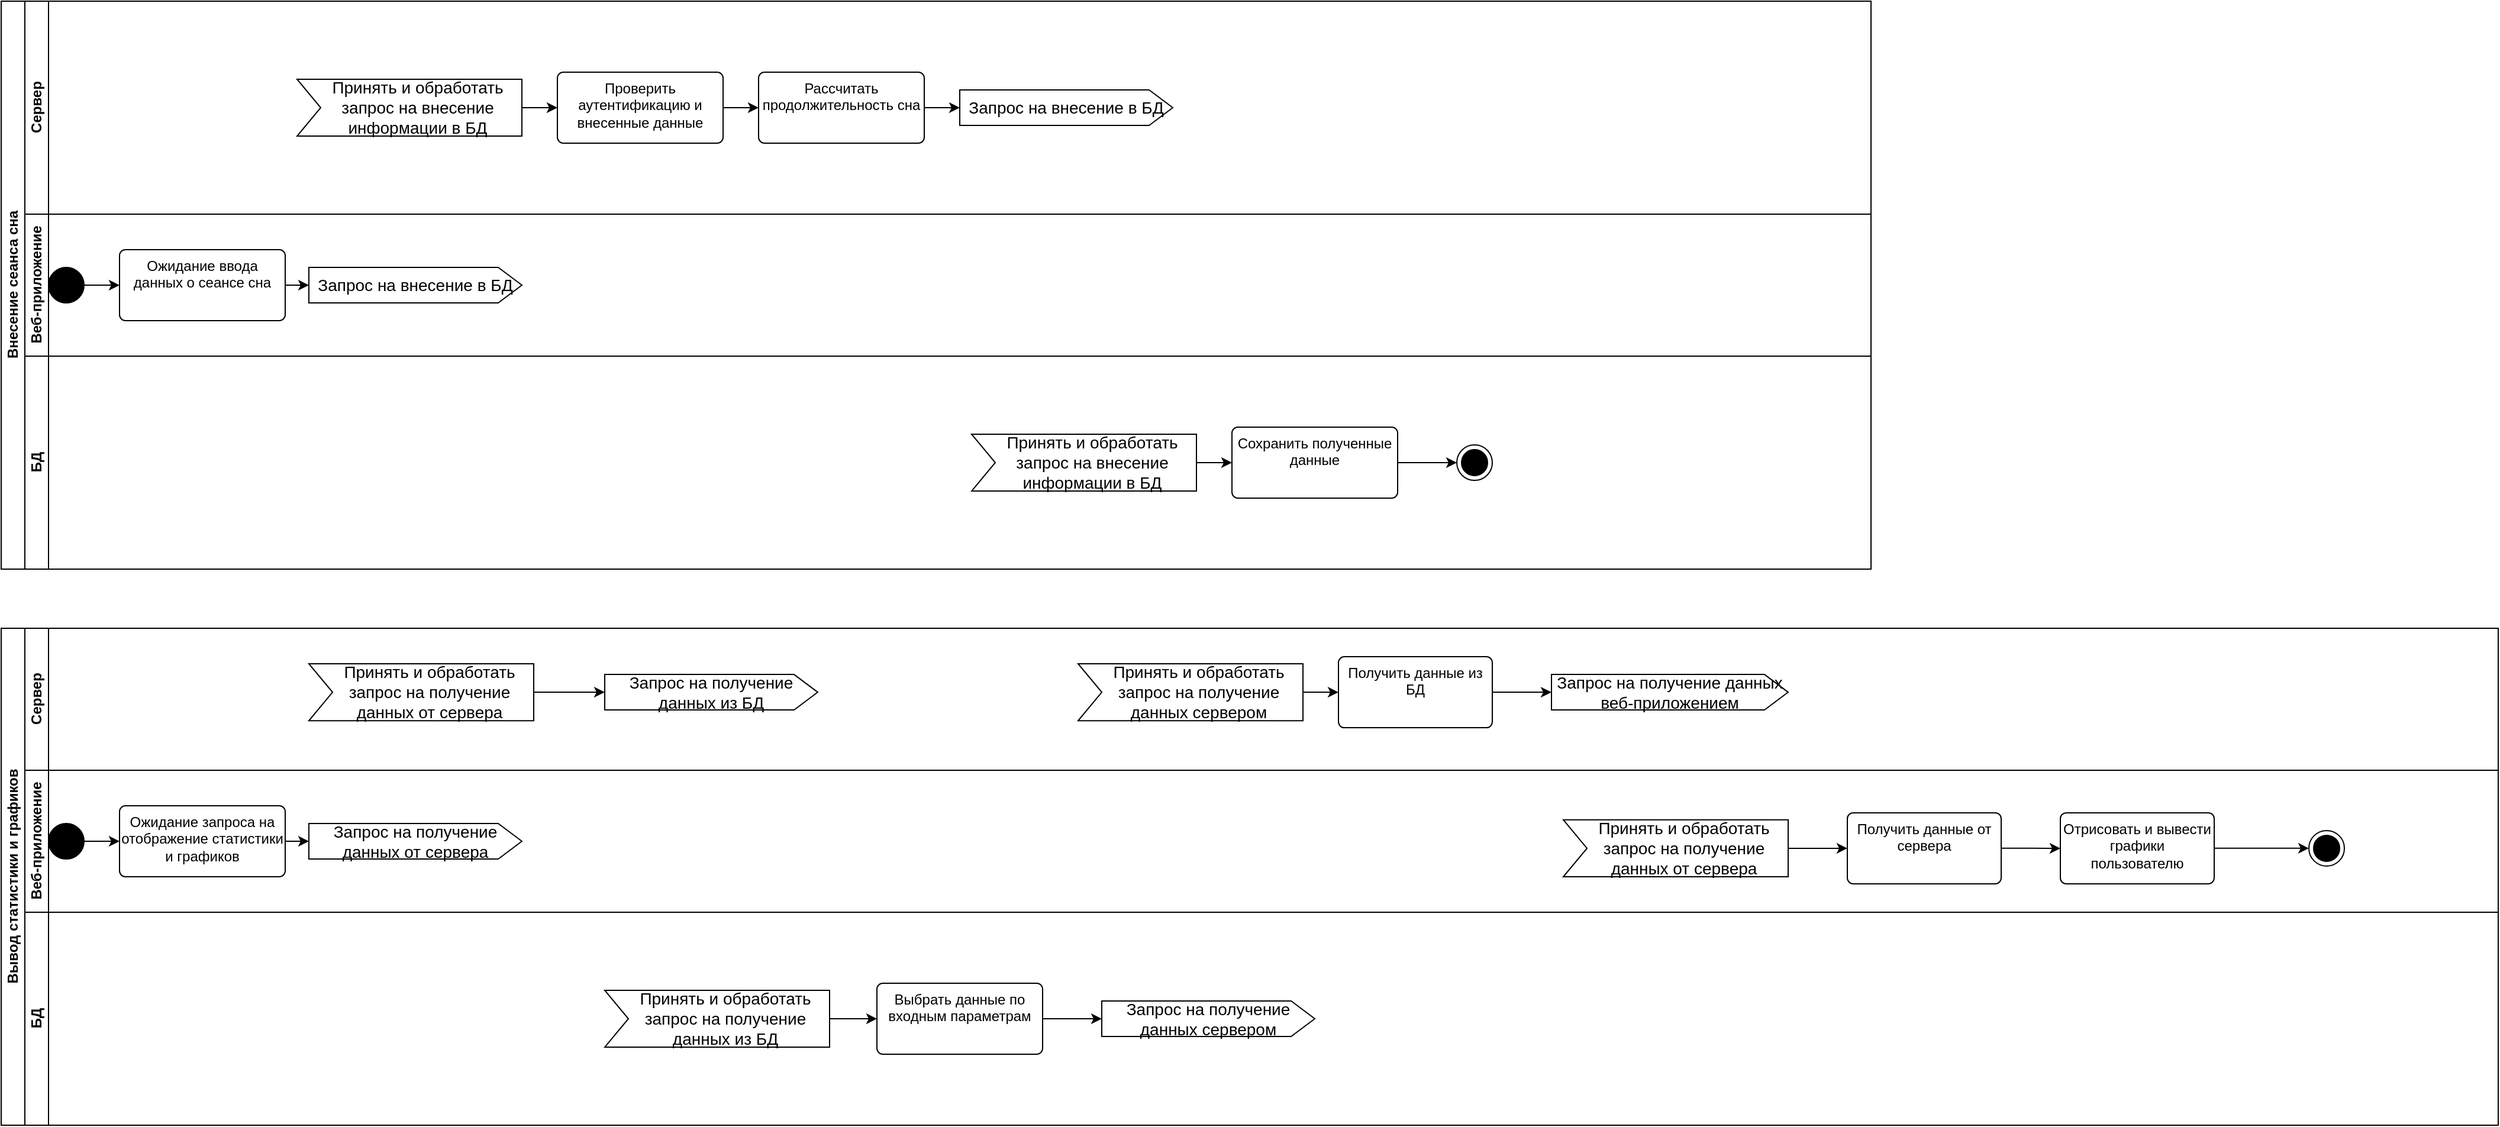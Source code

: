 <mxfile version="27.1.6">
  <diagram name="Страница — 1" id="gYPlUU_W6cCv9sCLNpig">
    <mxGraphModel grid="1" page="1" gridSize="10" guides="1" tooltips="1" connect="1" arrows="1" fold="1" pageScale="1" pageWidth="827" pageHeight="1169" background="none" math="0" shadow="0">
      <root>
        <mxCell id="0" />
        <mxCell id="1" parent="0" />
        <mxCell id="ZpZBBepYEaaKQ1G6ayrZ-1" value="Внесение сеанса сна" style="swimlane;childLayout=stackLayout;resizeParent=1;resizeParentMax=0;horizontal=0;startSize=20;horizontalStack=0;html=1;" vertex="1" parent="1">
          <mxGeometry x="-710" y="180" width="1580" height="480" as="geometry" />
        </mxCell>
        <mxCell id="ZpZBBepYEaaKQ1G6ayrZ-2" value="Сервер" style="swimlane;startSize=20;horizontal=0;html=1;" vertex="1" parent="ZpZBBepYEaaKQ1G6ayrZ-1">
          <mxGeometry x="20" width="1560" height="180" as="geometry" />
        </mxCell>
        <mxCell id="Zi2oIBtyhY2eTWnX4HEd-23" value="Рассчитать продолжительность сна" style="html=1;align=center;verticalAlign=top;rounded=1;absoluteArcSize=1;arcSize=10;dashed=0;whiteSpace=wrap;" vertex="1" parent="ZpZBBepYEaaKQ1G6ayrZ-2">
          <mxGeometry x="620" y="60" width="140" height="60" as="geometry" />
        </mxCell>
        <mxCell id="Zi2oIBtyhY2eTWnX4HEd-26" value="Запрос на внесение в БД" style="html=1;shape=mxgraph.infographic.ribbonSimple;notch1=0;notch2=20;align=center;verticalAlign=middle;fontSize=14;fontStyle=0;fillColor=#FFFFFF;whiteSpace=wrap;" vertex="1" parent="ZpZBBepYEaaKQ1G6ayrZ-2">
          <mxGeometry x="790" y="75" width="180" height="30" as="geometry" />
        </mxCell>
        <mxCell id="Zi2oIBtyhY2eTWnX4HEd-27" style="edgeStyle=orthogonalEdgeStyle;rounded=0;orthogonalLoop=1;jettySize=auto;html=1;entryX=0;entryY=0;entryDx=0;entryDy=15;entryPerimeter=0;" edge="1" parent="ZpZBBepYEaaKQ1G6ayrZ-2" source="Zi2oIBtyhY2eTWnX4HEd-23" target="Zi2oIBtyhY2eTWnX4HEd-26">
          <mxGeometry relative="1" as="geometry" />
        </mxCell>
        <mxCell id="Zi2oIBtyhY2eTWnX4HEd-7" value="Принять и обработать запрос на внесение информации в БД" style="html=1;shape=mxgraph.infographic.ribbonSimple;notch1=20;notch2=0;align=center;verticalAlign=middle;fontSize=14;fontStyle=0;fillColor=#FFFFFF;flipH=0;spacingRight=0;spacingLeft=14;whiteSpace=wrap;" vertex="1" parent="ZpZBBepYEaaKQ1G6ayrZ-2">
          <mxGeometry x="230" y="65.94" width="190" height="48.12" as="geometry" />
        </mxCell>
        <mxCell id="Zi2oIBtyhY2eTWnX4HEd-56" style="edgeStyle=orthogonalEdgeStyle;rounded=0;orthogonalLoop=1;jettySize=auto;html=1;entryX=0;entryY=0.5;entryDx=0;entryDy=0;" edge="1" parent="ZpZBBepYEaaKQ1G6ayrZ-2" source="Zi2oIBtyhY2eTWnX4HEd-8" target="Zi2oIBtyhY2eTWnX4HEd-23">
          <mxGeometry relative="1" as="geometry" />
        </mxCell>
        <mxCell id="Zi2oIBtyhY2eTWnX4HEd-8" value="Проверить аутентификацию и внесенные данные" style="html=1;align=center;verticalAlign=top;rounded=1;absoluteArcSize=1;arcSize=10;dashed=0;whiteSpace=wrap;" vertex="1" parent="ZpZBBepYEaaKQ1G6ayrZ-2">
          <mxGeometry x="450" y="60" width="140" height="60" as="geometry" />
        </mxCell>
        <mxCell id="Zi2oIBtyhY2eTWnX4HEd-17" style="edgeStyle=orthogonalEdgeStyle;rounded=0;orthogonalLoop=1;jettySize=auto;html=1;entryX=0;entryY=0.5;entryDx=0;entryDy=0;" edge="1" parent="ZpZBBepYEaaKQ1G6ayrZ-2" source="Zi2oIBtyhY2eTWnX4HEd-7" target="Zi2oIBtyhY2eTWnX4HEd-8">
          <mxGeometry relative="1" as="geometry">
            <mxPoint x="460.12" y="331.68" as="targetPoint" />
          </mxGeometry>
        </mxCell>
        <mxCell id="ZpZBBepYEaaKQ1G6ayrZ-3" value="Веб-приложение" style="swimlane;startSize=20;horizontal=0;html=1;" vertex="1" parent="ZpZBBepYEaaKQ1G6ayrZ-1">
          <mxGeometry x="20" y="180" width="1560" height="120" as="geometry" />
        </mxCell>
        <mxCell id="Zi2oIBtyhY2eTWnX4HEd-1" value="" style="ellipse;fillColor=strokeColor;html=1;" vertex="1" parent="ZpZBBepYEaaKQ1G6ayrZ-3">
          <mxGeometry x="20" y="45" width="30" height="30" as="geometry" />
        </mxCell>
        <mxCell id="Zi2oIBtyhY2eTWnX4HEd-2" value="Ожидание ввода данных о сеансе сна" style="html=1;align=center;verticalAlign=top;rounded=1;absoluteArcSize=1;arcSize=10;dashed=0;whiteSpace=wrap;" vertex="1" parent="ZpZBBepYEaaKQ1G6ayrZ-3">
          <mxGeometry x="80" y="30" width="140" height="60" as="geometry" />
        </mxCell>
        <mxCell id="Zi2oIBtyhY2eTWnX4HEd-3" style="edgeStyle=orthogonalEdgeStyle;rounded=0;orthogonalLoop=1;jettySize=auto;html=1;exitX=0.5;exitY=1;exitDx=0;exitDy=0;" edge="1" parent="ZpZBBepYEaaKQ1G6ayrZ-3" source="Zi2oIBtyhY2eTWnX4HEd-2" target="Zi2oIBtyhY2eTWnX4HEd-2">
          <mxGeometry relative="1" as="geometry" />
        </mxCell>
        <mxCell id="Zi2oIBtyhY2eTWnX4HEd-4" style="edgeStyle=orthogonalEdgeStyle;rounded=0;orthogonalLoop=1;jettySize=auto;html=1;entryX=0;entryY=0.5;entryDx=0;entryDy=0;" edge="1" parent="ZpZBBepYEaaKQ1G6ayrZ-3" source="Zi2oIBtyhY2eTWnX4HEd-1" target="Zi2oIBtyhY2eTWnX4HEd-2">
          <mxGeometry relative="1" as="geometry" />
        </mxCell>
        <mxCell id="Zi2oIBtyhY2eTWnX4HEd-5" value="Запрос на внесение в БД" style="html=1;shape=mxgraph.infographic.ribbonSimple;notch1=0;notch2=20;align=center;verticalAlign=middle;fontSize=14;fontStyle=0;fillColor=#FFFFFF;whiteSpace=wrap;" vertex="1" parent="ZpZBBepYEaaKQ1G6ayrZ-3">
          <mxGeometry x="240" y="45" width="180" height="30" as="geometry" />
        </mxCell>
        <mxCell id="Zi2oIBtyhY2eTWnX4HEd-6" style="edgeStyle=orthogonalEdgeStyle;rounded=0;orthogonalLoop=1;jettySize=auto;html=1;entryX=0;entryY=0;entryDx=0;entryDy=15;entryPerimeter=0;" edge="1" parent="ZpZBBepYEaaKQ1G6ayrZ-3" source="Zi2oIBtyhY2eTWnX4HEd-2" target="Zi2oIBtyhY2eTWnX4HEd-5">
          <mxGeometry relative="1" as="geometry" />
        </mxCell>
        <mxCell id="ZpZBBepYEaaKQ1G6ayrZ-4" value="БД" style="swimlane;startSize=20;horizontal=0;html=1;" vertex="1" parent="ZpZBBepYEaaKQ1G6ayrZ-1">
          <mxGeometry x="20" y="300" width="1560" height="180" as="geometry" />
        </mxCell>
        <mxCell id="Zi2oIBtyhY2eTWnX4HEd-31" style="edgeStyle=orthogonalEdgeStyle;rounded=0;orthogonalLoop=1;jettySize=auto;html=1;" edge="1" parent="ZpZBBepYEaaKQ1G6ayrZ-4" source="Zi2oIBtyhY2eTWnX4HEd-30">
          <mxGeometry relative="1" as="geometry">
            <mxPoint x="1210" y="90" as="targetPoint" />
          </mxGeometry>
        </mxCell>
        <mxCell id="Zi2oIBtyhY2eTWnX4HEd-28" value="Принять и обработать запрос на внесение информации в БД" style="html=1;shape=mxgraph.infographic.ribbonSimple;notch1=20;notch2=0;align=center;verticalAlign=middle;fontSize=14;fontStyle=0;fillColor=#FFFFFF;flipH=0;spacingRight=0;spacingLeft=14;whiteSpace=wrap;" vertex="1" parent="ZpZBBepYEaaKQ1G6ayrZ-4">
          <mxGeometry x="800" y="65.94" width="190" height="48.12" as="geometry" />
        </mxCell>
        <mxCell id="Zi2oIBtyhY2eTWnX4HEd-57" value="" style="edgeStyle=orthogonalEdgeStyle;rounded=0;orthogonalLoop=1;jettySize=auto;html=1;" edge="1" parent="ZpZBBepYEaaKQ1G6ayrZ-4" source="Zi2oIBtyhY2eTWnX4HEd-28" target="Zi2oIBtyhY2eTWnX4HEd-30">
          <mxGeometry relative="1" as="geometry">
            <mxPoint x="1220" y="550" as="targetPoint" />
            <mxPoint x="970" y="550" as="sourcePoint" />
          </mxGeometry>
        </mxCell>
        <mxCell id="Zi2oIBtyhY2eTWnX4HEd-30" value="Сохранить полученные данные" style="html=1;align=center;verticalAlign=top;rounded=1;absoluteArcSize=1;arcSize=10;dashed=0;whiteSpace=wrap;" vertex="1" parent="ZpZBBepYEaaKQ1G6ayrZ-4">
          <mxGeometry x="1020" y="60" width="140" height="60" as="geometry" />
        </mxCell>
        <mxCell id="Zi2oIBtyhY2eTWnX4HEd-58" value="" style="ellipse;html=1;shape=endState;fillColor=strokeColor;" vertex="1" parent="ZpZBBepYEaaKQ1G6ayrZ-4">
          <mxGeometry x="1210" y="75.0" width="30" height="30" as="geometry" />
        </mxCell>
        <mxCell id="Zi2oIBtyhY2eTWnX4HEd-32" value="Вывод статистики и графиков" style="swimlane;childLayout=stackLayout;resizeParent=1;resizeParentMax=0;horizontal=0;startSize=20;horizontalStack=0;html=1;" vertex="1" parent="1">
          <mxGeometry x="-710" y="710" width="2110" height="420" as="geometry" />
        </mxCell>
        <mxCell id="Zi2oIBtyhY2eTWnX4HEd-33" value="Сервер" style="swimlane;startSize=20;horizontal=0;html=1;" vertex="1" parent="Zi2oIBtyhY2eTWnX4HEd-32">
          <mxGeometry x="20" width="2090" height="120" as="geometry" />
        </mxCell>
        <mxCell id="Zi2oIBtyhY2eTWnX4HEd-37" value="Запрос на получение данных из БД" style="html=1;shape=mxgraph.infographic.ribbonSimple;notch1=0;notch2=20;align=center;verticalAlign=middle;fontSize=14;fontStyle=0;fillColor=#FFFFFF;whiteSpace=wrap;" vertex="1" parent="Zi2oIBtyhY2eTWnX4HEd-33">
          <mxGeometry x="490" y="39.06" width="180" height="30" as="geometry" />
        </mxCell>
        <mxCell id="Zi2oIBtyhY2eTWnX4HEd-47" value="Принять и обработать запрос на получение данных от сервера" style="html=1;shape=mxgraph.infographic.ribbonSimple;notch1=20;notch2=0;align=center;verticalAlign=middle;fontSize=14;fontStyle=0;fillColor=#FFFFFF;flipH=0;spacingRight=0;spacingLeft=14;whiteSpace=wrap;" vertex="1" parent="Zi2oIBtyhY2eTWnX4HEd-33">
          <mxGeometry x="240" y="30" width="190" height="48.12" as="geometry" />
        </mxCell>
        <mxCell id="Zi2oIBtyhY2eTWnX4HEd-61" style="edgeStyle=orthogonalEdgeStyle;rounded=0;orthogonalLoop=1;jettySize=auto;html=1;entryX=0;entryY=0;entryDx=0;entryDy=15.0;entryPerimeter=0;" edge="1" parent="Zi2oIBtyhY2eTWnX4HEd-33" source="Zi2oIBtyhY2eTWnX4HEd-47" target="Zi2oIBtyhY2eTWnX4HEd-37">
          <mxGeometry relative="1" as="geometry" />
        </mxCell>
        <mxCell id="Zi2oIBtyhY2eTWnX4HEd-67" style="edgeStyle=orthogonalEdgeStyle;rounded=0;orthogonalLoop=1;jettySize=auto;html=1;" edge="1" parent="Zi2oIBtyhY2eTWnX4HEd-33" source="Zi2oIBtyhY2eTWnX4HEd-65" target="Zi2oIBtyhY2eTWnX4HEd-66">
          <mxGeometry relative="1" as="geometry" />
        </mxCell>
        <mxCell id="Zi2oIBtyhY2eTWnX4HEd-65" value="Принять и обработать запрос на получение данных сервером" style="html=1;shape=mxgraph.infographic.ribbonSimple;notch1=20;notch2=0;align=center;verticalAlign=middle;fontSize=14;fontStyle=0;fillColor=#FFFFFF;flipH=0;spacingRight=0;spacingLeft=14;whiteSpace=wrap;" vertex="1" parent="Zi2oIBtyhY2eTWnX4HEd-33">
          <mxGeometry x="890" y="30" width="190" height="48.12" as="geometry" />
        </mxCell>
        <mxCell id="Zi2oIBtyhY2eTWnX4HEd-69" style="edgeStyle=orthogonalEdgeStyle;rounded=0;orthogonalLoop=1;jettySize=auto;html=1;" edge="1" parent="Zi2oIBtyhY2eTWnX4HEd-33" source="Zi2oIBtyhY2eTWnX4HEd-66" target="Zi2oIBtyhY2eTWnX4HEd-68">
          <mxGeometry relative="1" as="geometry" />
        </mxCell>
        <mxCell id="Zi2oIBtyhY2eTWnX4HEd-66" value="Получить данные из БД" style="html=1;align=center;verticalAlign=top;rounded=1;absoluteArcSize=1;arcSize=10;dashed=0;whiteSpace=wrap;" vertex="1" parent="Zi2oIBtyhY2eTWnX4HEd-33">
          <mxGeometry x="1110" y="24.06" width="130" height="60" as="geometry" />
        </mxCell>
        <mxCell id="Zi2oIBtyhY2eTWnX4HEd-68" value="Запрос на получение данных веб-приложением" style="html=1;shape=mxgraph.infographic.ribbonSimple;notch1=0;notch2=20;align=center;verticalAlign=middle;fontSize=14;fontStyle=0;fillColor=#FFFFFF;whiteSpace=wrap;" vertex="1" parent="Zi2oIBtyhY2eTWnX4HEd-33">
          <mxGeometry x="1290" y="39.06" width="200" height="30" as="geometry" />
        </mxCell>
        <mxCell id="Zi2oIBtyhY2eTWnX4HEd-39" value="Веб-приложение" style="swimlane;startSize=20;horizontal=0;html=1;" vertex="1" parent="Zi2oIBtyhY2eTWnX4HEd-32">
          <mxGeometry x="20" y="120" width="2090" height="120" as="geometry" />
        </mxCell>
        <mxCell id="Zi2oIBtyhY2eTWnX4HEd-40" value="" style="ellipse;fillColor=strokeColor;html=1;" vertex="1" parent="Zi2oIBtyhY2eTWnX4HEd-39">
          <mxGeometry x="20" y="45" width="30" height="30" as="geometry" />
        </mxCell>
        <mxCell id="Zi2oIBtyhY2eTWnX4HEd-41" value="Ожидание запроса на отображение статистики и графиков" style="html=1;align=center;verticalAlign=top;rounded=1;absoluteArcSize=1;arcSize=10;dashed=0;whiteSpace=wrap;" vertex="1" parent="Zi2oIBtyhY2eTWnX4HEd-39">
          <mxGeometry x="80" y="30" width="140" height="60" as="geometry" />
        </mxCell>
        <mxCell id="Zi2oIBtyhY2eTWnX4HEd-42" style="edgeStyle=orthogonalEdgeStyle;rounded=0;orthogonalLoop=1;jettySize=auto;html=1;exitX=0.5;exitY=1;exitDx=0;exitDy=0;" edge="1" parent="Zi2oIBtyhY2eTWnX4HEd-39" source="Zi2oIBtyhY2eTWnX4HEd-41" target="Zi2oIBtyhY2eTWnX4HEd-41">
          <mxGeometry relative="1" as="geometry" />
        </mxCell>
        <mxCell id="Zi2oIBtyhY2eTWnX4HEd-43" style="edgeStyle=orthogonalEdgeStyle;rounded=0;orthogonalLoop=1;jettySize=auto;html=1;entryX=0;entryY=0.5;entryDx=0;entryDy=0;" edge="1" parent="Zi2oIBtyhY2eTWnX4HEd-39" source="Zi2oIBtyhY2eTWnX4HEd-40" target="Zi2oIBtyhY2eTWnX4HEd-41">
          <mxGeometry relative="1" as="geometry" />
        </mxCell>
        <mxCell id="Zi2oIBtyhY2eTWnX4HEd-44" value="Запрос на получение данных от сервера" style="html=1;shape=mxgraph.infographic.ribbonSimple;notch1=0;notch2=20;align=center;verticalAlign=middle;fontSize=14;fontStyle=0;fillColor=#FFFFFF;whiteSpace=wrap;" vertex="1" parent="Zi2oIBtyhY2eTWnX4HEd-39">
          <mxGeometry x="240" y="45" width="180" height="30" as="geometry" />
        </mxCell>
        <mxCell id="Zi2oIBtyhY2eTWnX4HEd-45" style="edgeStyle=orthogonalEdgeStyle;rounded=0;orthogonalLoop=1;jettySize=auto;html=1;entryX=0;entryY=0;entryDx=0;entryDy=15;entryPerimeter=0;" edge="1" parent="Zi2oIBtyhY2eTWnX4HEd-39" source="Zi2oIBtyhY2eTWnX4HEd-41" target="Zi2oIBtyhY2eTWnX4HEd-44">
          <mxGeometry relative="1" as="geometry" />
        </mxCell>
        <mxCell id="Zi2oIBtyhY2eTWnX4HEd-80" style="edgeStyle=orthogonalEdgeStyle;rounded=0;orthogonalLoop=1;jettySize=auto;html=1;entryX=0;entryY=0.5;entryDx=0;entryDy=0;" edge="1" parent="Zi2oIBtyhY2eTWnX4HEd-39" source="Zi2oIBtyhY2eTWnX4HEd-70" target="Zi2oIBtyhY2eTWnX4HEd-79">
          <mxGeometry relative="1" as="geometry" />
        </mxCell>
        <mxCell id="Zi2oIBtyhY2eTWnX4HEd-70" value="Принять и обработать запрос на получение данных от сервера" style="html=1;shape=mxgraph.infographic.ribbonSimple;notch1=20;notch2=0;align=center;verticalAlign=middle;fontSize=14;fontStyle=0;fillColor=#FFFFFF;flipH=0;spacingRight=0;spacingLeft=14;whiteSpace=wrap;" vertex="1" parent="Zi2oIBtyhY2eTWnX4HEd-39">
          <mxGeometry x="1300" y="41.88" width="190" height="48.12" as="geometry" />
        </mxCell>
        <mxCell id="Zi2oIBtyhY2eTWnX4HEd-81" style="edgeStyle=orthogonalEdgeStyle;rounded=0;orthogonalLoop=1;jettySize=auto;html=1;" edge="1" parent="Zi2oIBtyhY2eTWnX4HEd-39" source="Zi2oIBtyhY2eTWnX4HEd-79">
          <mxGeometry relative="1" as="geometry">
            <mxPoint x="1720" y="66" as="targetPoint" />
          </mxGeometry>
        </mxCell>
        <mxCell id="Zi2oIBtyhY2eTWnX4HEd-79" value="Получить данные от сервера" style="html=1;align=center;verticalAlign=top;rounded=1;absoluteArcSize=1;arcSize=10;dashed=0;whiteSpace=wrap;" vertex="1" parent="Zi2oIBtyhY2eTWnX4HEd-39">
          <mxGeometry x="1540" y="35.94" width="130" height="60" as="geometry" />
        </mxCell>
        <mxCell id="Zi2oIBtyhY2eTWnX4HEd-85" style="edgeStyle=orthogonalEdgeStyle;rounded=0;orthogonalLoop=1;jettySize=auto;html=1;" edge="1" parent="Zi2oIBtyhY2eTWnX4HEd-39" source="Zi2oIBtyhY2eTWnX4HEd-82">
          <mxGeometry relative="1" as="geometry">
            <mxPoint x="1930.0" y="65.94" as="targetPoint" />
          </mxGeometry>
        </mxCell>
        <mxCell id="Zi2oIBtyhY2eTWnX4HEd-82" value="Отрисовать и вывести графики пользователю" style="html=1;align=center;verticalAlign=top;rounded=1;absoluteArcSize=1;arcSize=10;dashed=0;whiteSpace=wrap;" vertex="1" parent="Zi2oIBtyhY2eTWnX4HEd-39">
          <mxGeometry x="1720" y="35.94" width="130" height="60" as="geometry" />
        </mxCell>
        <mxCell id="Zi2oIBtyhY2eTWnX4HEd-86" value="" style="ellipse;html=1;shape=endState;fillColor=strokeColor;" vertex="1" parent="Zi2oIBtyhY2eTWnX4HEd-39">
          <mxGeometry x="1930" y="50.94" width="30" height="30" as="geometry" />
        </mxCell>
        <mxCell id="Zi2oIBtyhY2eTWnX4HEd-46" value="БД" style="swimlane;startSize=20;horizontal=0;html=1;" vertex="1" parent="Zi2oIBtyhY2eTWnX4HEd-32">
          <mxGeometry x="20" y="240" width="2090" height="180" as="geometry" />
        </mxCell>
        <mxCell id="Zi2oIBtyhY2eTWnX4HEd-62" style="edgeStyle=orthogonalEdgeStyle;rounded=0;orthogonalLoop=1;jettySize=auto;html=1;" edge="1" parent="Zi2oIBtyhY2eTWnX4HEd-46" source="Zi2oIBtyhY2eTWnX4HEd-52" target="Zi2oIBtyhY2eTWnX4HEd-54">
          <mxGeometry relative="1" as="geometry" />
        </mxCell>
        <mxCell id="Zi2oIBtyhY2eTWnX4HEd-52" value="Принять и обработать запрос на получение данных из БД" style="html=1;shape=mxgraph.infographic.ribbonSimple;notch1=20;notch2=0;align=center;verticalAlign=middle;fontSize=14;fontStyle=0;fillColor=#FFFFFF;flipH=0;spacingRight=0;spacingLeft=14;whiteSpace=wrap;" vertex="1" parent="Zi2oIBtyhY2eTWnX4HEd-46">
          <mxGeometry x="490" y="65.94" width="190" height="48.12" as="geometry" />
        </mxCell>
        <mxCell id="Zi2oIBtyhY2eTWnX4HEd-64" style="edgeStyle=orthogonalEdgeStyle;rounded=0;orthogonalLoop=1;jettySize=auto;html=1;" edge="1" parent="Zi2oIBtyhY2eTWnX4HEd-46" source="Zi2oIBtyhY2eTWnX4HEd-54" target="Zi2oIBtyhY2eTWnX4HEd-63">
          <mxGeometry relative="1" as="geometry" />
        </mxCell>
        <mxCell id="Zi2oIBtyhY2eTWnX4HEd-54" value="Выбрать данные по входным параметрам" style="html=1;align=center;verticalAlign=top;rounded=1;absoluteArcSize=1;arcSize=10;dashed=0;whiteSpace=wrap;" vertex="1" parent="Zi2oIBtyhY2eTWnX4HEd-46">
          <mxGeometry x="720" y="60" width="140" height="60" as="geometry" />
        </mxCell>
        <mxCell id="Zi2oIBtyhY2eTWnX4HEd-63" value="Запрос на получение данных сервером" style="html=1;shape=mxgraph.infographic.ribbonSimple;notch1=0;notch2=20;align=center;verticalAlign=middle;fontSize=14;fontStyle=0;fillColor=#FFFFFF;whiteSpace=wrap;" vertex="1" parent="Zi2oIBtyhY2eTWnX4HEd-46">
          <mxGeometry x="910" y="75" width="180" height="30" as="geometry" />
        </mxCell>
      </root>
    </mxGraphModel>
  </diagram>
</mxfile>
